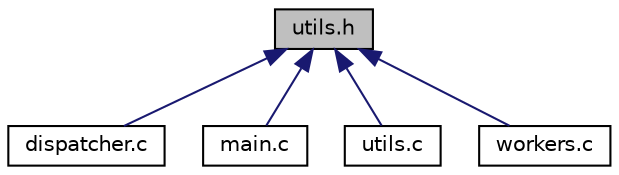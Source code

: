 digraph "utils.h"
{
 // LATEX_PDF_SIZE
  edge [fontname="Helvetica",fontsize="10",labelfontname="Helvetica",labelfontsize="10"];
  node [fontname="Helvetica",fontsize="10",shape=record];
  Node1 [label="utils.h",height=0.2,width=0.4,color="black", fillcolor="grey75", style="filled", fontcolor="black",tooltip="Header file for utility functions."];
  Node1 -> Node2 [dir="back",color="midnightblue",fontsize="10",style="solid"];
  Node2 [label="dispatcher.c",height=0.2,width=0.4,color="black", fillcolor="white", style="filled",URL="$dispatcher_8c.html",tooltip="Dispatcher program for processing files in chunks."];
  Node1 -> Node3 [dir="back",color="midnightblue",fontsize="10",style="solid"];
  Node3 [label="main.c",height=0.2,width=0.4,color="black", fillcolor="white", style="filled",URL="$main_8c.html",tooltip="Main program for parallel file processing using MPI."];
  Node1 -> Node4 [dir="back",color="midnightblue",fontsize="10",style="solid"];
  Node4 [label="utils.c",height=0.2,width=0.4,color="black", fillcolor="white", style="filled",URL="$utils_8c.html",tooltip="Utility functions for file handling and character checking."];
  Node1 -> Node5 [dir="back",color="midnightblue",fontsize="10",style="solid"];
  Node5 [label="workers.c",height=0.2,width=0.4,color="black", fillcolor="white", style="filled",URL="$workers_8c.html",tooltip="Worker functions for processing data chunks."];
}
